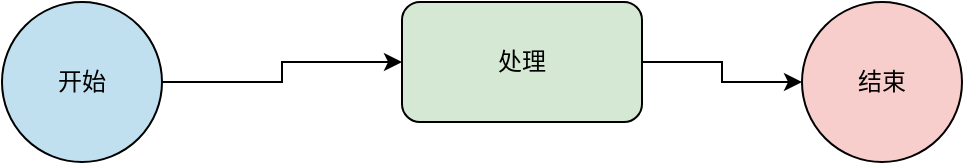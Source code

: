 <mxGraphModel dx="1000" dy="1000" grid="1" gridSize="10" guides="1" tooltips="1" connect="1" arrows="1" fold="1" page="1" pageScale="1" pageWidth="827" pageHeight="1169" math="0" shadow="0">
  <root>
    <mxCell id="0" />
    <mxCell id="1" parent="0" />
    <!-- 开始节点（椭圆形） -->
    <mxCell id="2" value="开始" style="ellipse;whiteSpace=wrap;html=1;fillColor=#C0E0F0;" vertex="1" parent="1">
      <mxGeometry x="100" y="100" width="80" height="80" as="geometry"/>
    </mxCell>
    <!-- 处理节点（矩形带圆角） -->
    <mxCell id="3" value="处理" style="rounded=1;whiteSpace=wrap;html=1;fillColor=#D5E8D4;" vertex="1" parent="1">
      <mxGeometry x="300" y="100" width="120" height="60" as="geometry"/>
    </mxCell>
    <!-- 结束节点（椭圆形） -->
    <mxCell id="4" value="结束" style="ellipse;whiteSpace=wrap;html=1;fillColor=#F8CECC;" vertex="1" parent="1">
      <mxGeometry x="500" y="100" width="80" height="80" as="geometry"/>
    </mxCell>
    <!-- 从开始到处理的连线 -->
    <mxCell id="5" style="edgeStyle=orthogonalEdgeStyle;rounded=0;orthogonalLoop=1;jettySize=auto;html=1;exitX=1;exitY=0.5;exitPerimeter=1;entryX=0;entryY=0.5;entryPerimeter=1;" edge="1" parent="1" source="2" target="3">
      <mxGeometry relative="1" as="geometry"/>
    </mxCell>
    <!-- 从处理到结束的连线 -->
    <mxCell id="6" style="edgeStyle=orthogonalEdgeStyle;rounded=0;orthogonalLoop=1;jettySize=auto;html=1;exitX=1;exitY=0.5;exitPerimeter=1;entryX=0;entryY=0.5;entryPerimeter=1;" edge="1" parent="1" source="3" target="4">
      <mxGeometry relative="1" as="geometry"/>
    </mxCell>
  </root>
</mxGraphModel>
